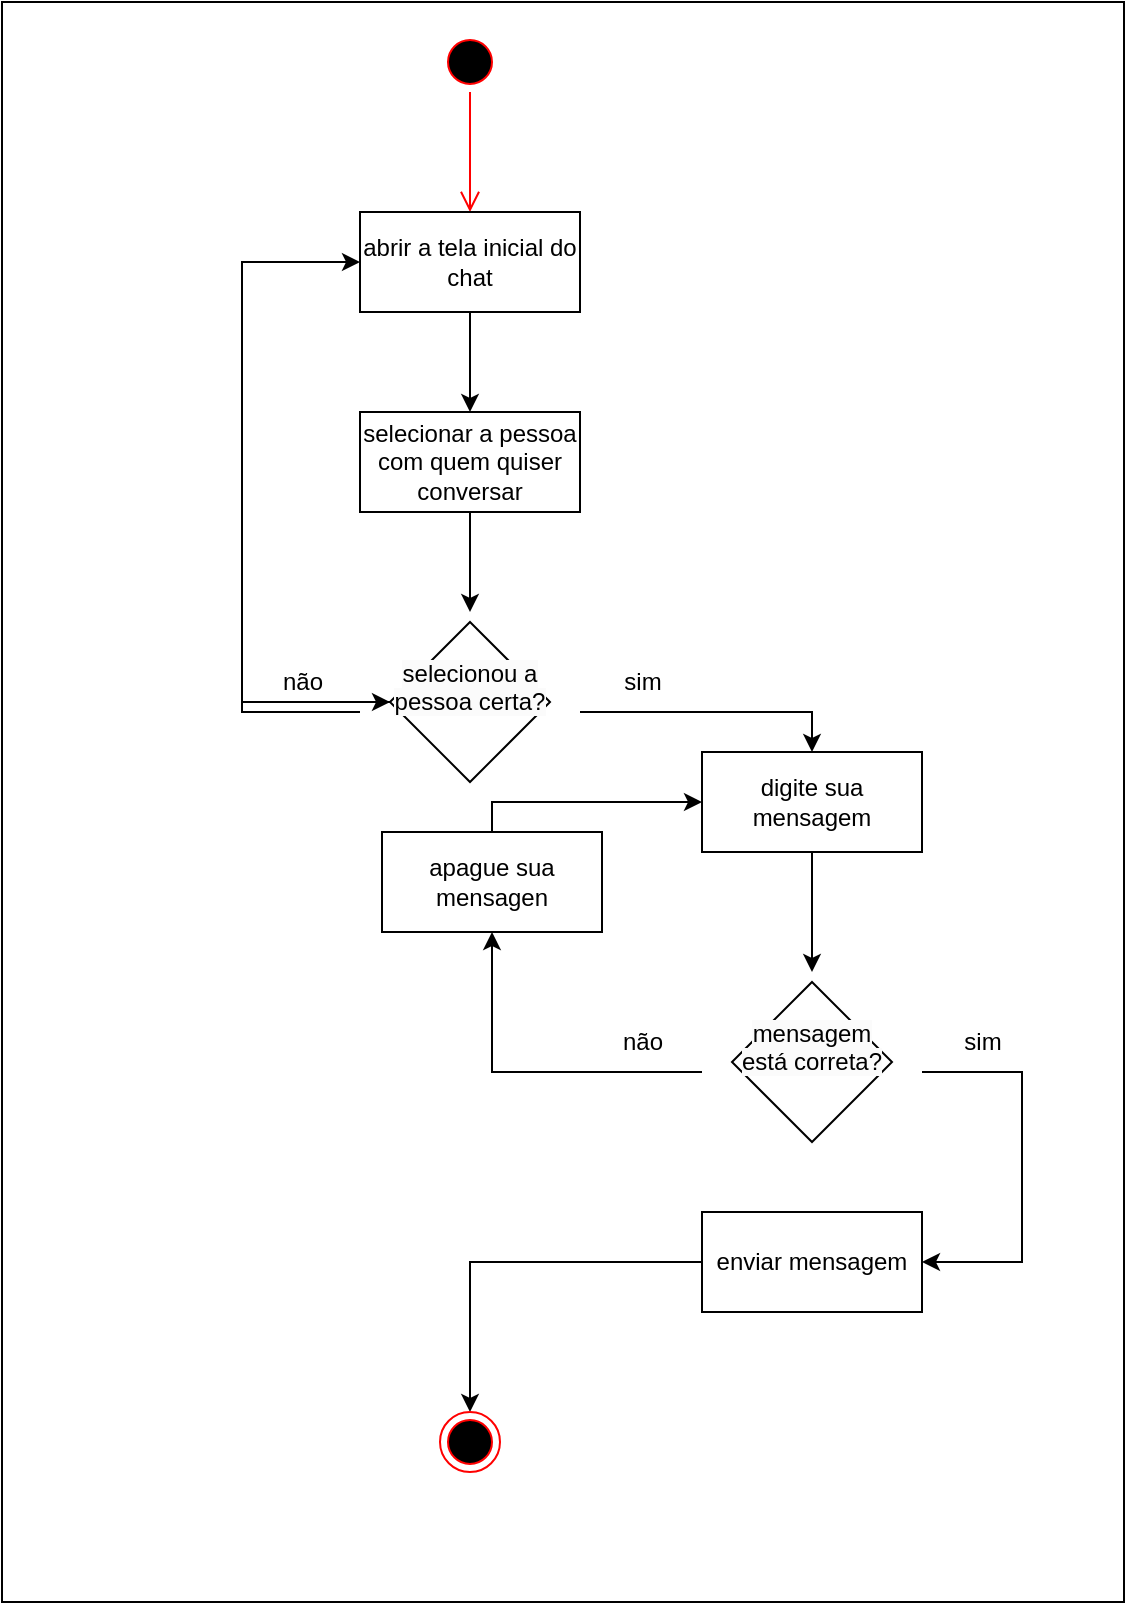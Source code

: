 <mxfile version="24.7.8">
  <diagram name="Página-1" id="O0SCB5UXBAoEZHSxgwkn">
    <mxGraphModel dx="1687" dy="918" grid="1" gridSize="10" guides="1" tooltips="1" connect="1" arrows="1" fold="1" page="1" pageScale="1" pageWidth="827" pageHeight="1169" math="0" shadow="0">
      <root>
        <mxCell id="0" />
        <mxCell id="1" parent="0" />
        <mxCell id="YYEzAmgfptnNB4qbXmZl-147" value="" style="html=1;whiteSpace=wrap;" vertex="1" parent="1">
          <mxGeometry x="133" y="160" width="561" height="800" as="geometry" />
        </mxCell>
        <mxCell id="YYEzAmgfptnNB4qbXmZl-148" value="" style="ellipse;html=1;shape=startState;fillColor=#000000;strokeColor=#ff0000;" vertex="1" parent="1">
          <mxGeometry x="352" y="175" width="30" height="30" as="geometry" />
        </mxCell>
        <mxCell id="YYEzAmgfptnNB4qbXmZl-149" value="" style="edgeStyle=orthogonalEdgeStyle;html=1;verticalAlign=bottom;endArrow=open;endSize=8;strokeColor=#ff0000;rounded=0;" edge="1" parent="1" source="YYEzAmgfptnNB4qbXmZl-148">
          <mxGeometry relative="1" as="geometry">
            <mxPoint x="367" y="265" as="targetPoint" />
          </mxGeometry>
        </mxCell>
        <mxCell id="YYEzAmgfptnNB4qbXmZl-150" style="edgeStyle=orthogonalEdgeStyle;rounded=0;orthogonalLoop=1;jettySize=auto;html=1;entryX=0.5;entryY=0;entryDx=0;entryDy=0;" edge="1" parent="1" source="YYEzAmgfptnNB4qbXmZl-151" target="YYEzAmgfptnNB4qbXmZl-153">
          <mxGeometry relative="1" as="geometry" />
        </mxCell>
        <mxCell id="YYEzAmgfptnNB4qbXmZl-151" value="abrir a tela inicial do chat" style="html=1;whiteSpace=wrap;" vertex="1" parent="1">
          <mxGeometry x="312" y="265" width="110" height="50" as="geometry" />
        </mxCell>
        <mxCell id="YYEzAmgfptnNB4qbXmZl-152" style="edgeStyle=orthogonalEdgeStyle;rounded=0;orthogonalLoop=1;jettySize=auto;html=1;entryX=0.5;entryY=0;entryDx=0;entryDy=0;" edge="1" parent="1" source="YYEzAmgfptnNB4qbXmZl-153">
          <mxGeometry relative="1" as="geometry">
            <mxPoint x="367" y="465" as="targetPoint" />
          </mxGeometry>
        </mxCell>
        <mxCell id="YYEzAmgfptnNB4qbXmZl-153" value="selecionar a pessoa com quem quiser conversar" style="html=1;whiteSpace=wrap;" vertex="1" parent="1">
          <mxGeometry x="312" y="365" width="110" height="50" as="geometry" />
        </mxCell>
        <mxCell id="YYEzAmgfptnNB4qbXmZl-154" style="edgeStyle=orthogonalEdgeStyle;rounded=0;orthogonalLoop=1;jettySize=auto;html=1;entryX=0;entryY=0.5;entryDx=0;entryDy=0;" edge="1" parent="1" source="YYEzAmgfptnNB4qbXmZl-172" target="YYEzAmgfptnNB4qbXmZl-151">
          <mxGeometry relative="1" as="geometry">
            <Array as="points">
              <mxPoint x="253" y="290" />
            </Array>
          </mxGeometry>
        </mxCell>
        <mxCell id="YYEzAmgfptnNB4qbXmZl-155" style="edgeStyle=orthogonalEdgeStyle;rounded=0;orthogonalLoop=1;jettySize=auto;html=1;entryX=0.5;entryY=0;entryDx=0;entryDy=0;" edge="1" parent="1" target="YYEzAmgfptnNB4qbXmZl-160">
          <mxGeometry relative="1" as="geometry">
            <Array as="points">
              <mxPoint x="538" y="515" />
            </Array>
            <mxPoint x="422" y="515" as="sourcePoint" />
          </mxGeometry>
        </mxCell>
        <mxCell id="YYEzAmgfptnNB4qbXmZl-157" value="sim" style="text;html=1;align=center;verticalAlign=middle;resizable=0;points=[];autosize=1;strokeColor=none;fillColor=none;" vertex="1" parent="1">
          <mxGeometry x="433" y="485" width="40" height="30" as="geometry" />
        </mxCell>
        <mxCell id="YYEzAmgfptnNB4qbXmZl-158" value="não" style="text;html=1;align=center;verticalAlign=middle;resizable=0;points=[];autosize=1;strokeColor=none;fillColor=none;" vertex="1" parent="1">
          <mxGeometry x="263" y="485" width="40" height="30" as="geometry" />
        </mxCell>
        <mxCell id="YYEzAmgfptnNB4qbXmZl-159" style="edgeStyle=orthogonalEdgeStyle;rounded=0;orthogonalLoop=1;jettySize=auto;html=1;entryX=0.5;entryY=0;entryDx=0;entryDy=0;" edge="1" parent="1" source="YYEzAmgfptnNB4qbXmZl-160">
          <mxGeometry relative="1" as="geometry">
            <mxPoint x="538" y="645" as="targetPoint" />
          </mxGeometry>
        </mxCell>
        <mxCell id="YYEzAmgfptnNB4qbXmZl-160" value="digite sua mensagem" style="html=1;whiteSpace=wrap;" vertex="1" parent="1">
          <mxGeometry x="483" y="535" width="110" height="50" as="geometry" />
        </mxCell>
        <mxCell id="YYEzAmgfptnNB4qbXmZl-161" style="edgeStyle=orthogonalEdgeStyle;rounded=0;orthogonalLoop=1;jettySize=auto;html=1;" edge="1" parent="1" target="YYEzAmgfptnNB4qbXmZl-167">
          <mxGeometry relative="1" as="geometry">
            <mxPoint x="383" y="670" as="targetPoint" />
            <Array as="points">
              <mxPoint x="378" y="695" />
            </Array>
            <mxPoint x="483" y="695" as="sourcePoint" />
          </mxGeometry>
        </mxCell>
        <mxCell id="YYEzAmgfptnNB4qbXmZl-162" style="edgeStyle=orthogonalEdgeStyle;rounded=0;orthogonalLoop=1;jettySize=auto;html=1;entryX=1;entryY=0.5;entryDx=0;entryDy=0;" edge="1" parent="1" target="YYEzAmgfptnNB4qbXmZl-169">
          <mxGeometry relative="1" as="geometry">
            <Array as="points">
              <mxPoint x="643" y="695" />
              <mxPoint x="643" y="790" />
            </Array>
            <mxPoint x="593" y="695" as="sourcePoint" />
          </mxGeometry>
        </mxCell>
        <mxCell id="YYEzAmgfptnNB4qbXmZl-164" value="sim" style="text;html=1;align=center;verticalAlign=middle;resizable=0;points=[];autosize=1;strokeColor=none;fillColor=none;" vertex="1" parent="1">
          <mxGeometry x="603" y="665" width="40" height="30" as="geometry" />
        </mxCell>
        <mxCell id="YYEzAmgfptnNB4qbXmZl-165" value="não" style="text;html=1;align=center;verticalAlign=middle;resizable=0;points=[];autosize=1;strokeColor=none;fillColor=none;" vertex="1" parent="1">
          <mxGeometry x="433" y="665" width="40" height="30" as="geometry" />
        </mxCell>
        <mxCell id="YYEzAmgfptnNB4qbXmZl-166" style="edgeStyle=orthogonalEdgeStyle;rounded=0;orthogonalLoop=1;jettySize=auto;html=1;" edge="1" parent="1" source="YYEzAmgfptnNB4qbXmZl-167" target="YYEzAmgfptnNB4qbXmZl-160">
          <mxGeometry relative="1" as="geometry">
            <Array as="points">
              <mxPoint x="378" y="560" />
            </Array>
          </mxGeometry>
        </mxCell>
        <mxCell id="YYEzAmgfptnNB4qbXmZl-167" value="apague sua mensagen" style="html=1;whiteSpace=wrap;" vertex="1" parent="1">
          <mxGeometry x="323" y="575" width="110" height="50" as="geometry" />
        </mxCell>
        <mxCell id="YYEzAmgfptnNB4qbXmZl-168" style="edgeStyle=orthogonalEdgeStyle;rounded=0;orthogonalLoop=1;jettySize=auto;html=1;entryX=0.5;entryY=0;entryDx=0;entryDy=0;" edge="1" parent="1" source="YYEzAmgfptnNB4qbXmZl-169" target="YYEzAmgfptnNB4qbXmZl-170">
          <mxGeometry relative="1" as="geometry" />
        </mxCell>
        <mxCell id="YYEzAmgfptnNB4qbXmZl-169" value="enviar mensagem" style="html=1;whiteSpace=wrap;" vertex="1" parent="1">
          <mxGeometry x="483" y="765" width="110" height="50" as="geometry" />
        </mxCell>
        <mxCell id="YYEzAmgfptnNB4qbXmZl-170" value="" style="ellipse;html=1;shape=endState;fillColor=#000000;strokeColor=#ff0000;" vertex="1" parent="1">
          <mxGeometry x="352" y="865" width="30" height="30" as="geometry" />
        </mxCell>
        <mxCell id="YYEzAmgfptnNB4qbXmZl-171" value="" style="edgeStyle=orthogonalEdgeStyle;rounded=0;orthogonalLoop=1;jettySize=auto;html=1;entryX=0;entryY=0.5;entryDx=0;entryDy=0;" edge="1" parent="1" target="YYEzAmgfptnNB4qbXmZl-172">
          <mxGeometry relative="1" as="geometry">
            <Array as="points">
              <mxPoint x="253" y="515" />
            </Array>
            <mxPoint x="312" y="515" as="sourcePoint" />
            <mxPoint x="312" y="290" as="targetPoint" />
          </mxGeometry>
        </mxCell>
        <mxCell id="YYEzAmgfptnNB4qbXmZl-172" value="&#xa;&lt;span style=&quot;color: rgb(0, 0, 0); font-family: Helvetica; font-size: 12px; font-style: normal; font-variant-ligatures: normal; font-variant-caps: normal; font-weight: 400; letter-spacing: normal; orphans: 2; text-align: center; text-indent: 0px; text-transform: none; widows: 2; word-spacing: 0px; -webkit-text-stroke-width: 0px; white-space: normal; background-color: rgb(251, 251, 251); text-decoration-thickness: initial; text-decoration-style: initial; text-decoration-color: initial; display: inline !important; float: none;&quot;&gt;selecionou a pessoa certa?&lt;/span&gt;&#xa;&#xa;" style="rhombus;whiteSpace=wrap;html=1;" vertex="1" parent="1">
          <mxGeometry x="327" y="470" width="80" height="80" as="geometry" />
        </mxCell>
        <mxCell id="YYEzAmgfptnNB4qbXmZl-173" value="&#xa;&lt;span style=&quot;color: rgb(0, 0, 0); font-family: Helvetica; font-size: 12px; font-style: normal; font-variant-ligatures: normal; font-variant-caps: normal; font-weight: 400; letter-spacing: normal; orphans: 2; text-align: center; text-indent: 0px; text-transform: none; widows: 2; word-spacing: 0px; -webkit-text-stroke-width: 0px; white-space: normal; background-color: rgb(251, 251, 251); text-decoration-thickness: initial; text-decoration-style: initial; text-decoration-color: initial; display: inline !important; float: none;&quot;&gt;mensagem está correta?&lt;/span&gt;&#xa;&#xa;" style="rhombus;whiteSpace=wrap;html=1;" vertex="1" parent="1">
          <mxGeometry x="498" y="650" width="80" height="80" as="geometry" />
        </mxCell>
      </root>
    </mxGraphModel>
  </diagram>
</mxfile>
